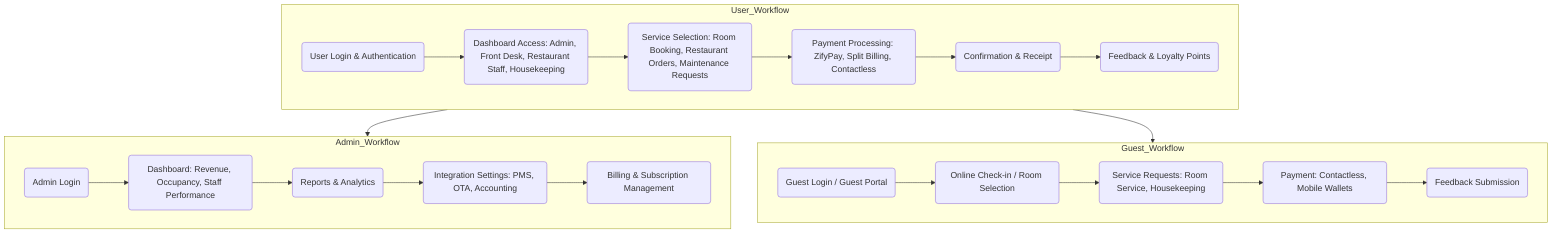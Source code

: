 graph TD

    subgraph User_Workflow
        A1(User Login & Authentication)
        A2(Dashboard Access: Admin, Front Desk, Restaurant Staff, Housekeeping)
        A3(Service Selection: Room Booking, Restaurant Orders, Maintenance Requests)
        A4(Payment Processing: ZifyPay, Split Billing, Contactless)
        A5(Confirmation & Receipt)
        A6(Feedback & Loyalty Points)
    end

    A1 --> A2
    A2 --> A3
    A3 --> A4
    A4 --> A5
    A5 --> A6

    subgraph Admin_Workflow
        B1(Admin Login)
        B2(Dashboard: Revenue, Occupancy, Staff Performance)
        B3(Reports & Analytics)
        B4(Integration Settings: PMS, OTA, Accounting)
        B5(Billing & Subscription Management)
    end

    B1 --> B2
    B2 --> B3
    B3 --> B4
    B4 --> B5

    subgraph Guest_Workflow
        C1(Guest Login / Guest Portal)
        C2(Online Check-in / Room Selection)
        C3(Service Requests: Room Service, Housekeeping)
        C4(Payment: Contactless, Mobile Wallets)
        C5(Feedback Submission)
    end

    C1 --> C2
    C2 --> C3
    C3 --> C4
    C4 --> C5

    User_Workflow --> Admin_Workflow
    User_Workflow --> Guest_Workflow